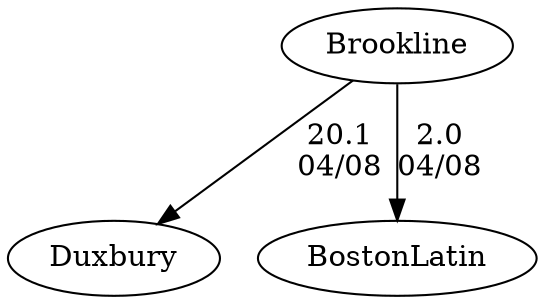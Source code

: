 digraph girls2eightsBrookline {Duxbury [URL="girls2eightsBrooklineDuxbury.html"];BostonLatin [URL="girls2eightsBrooklineBostonLatin.html"];Brookline [URL="girls2eightsBrooklineBrookline.html"];Brookline -> Duxbury[label="20.1
04/08", weight="80", tooltip="NEIRA Boys & Girls Eights,Brookline vs. Duxbury			
Distance: 1250 Conditions: Slight cross tailwind for all races. Comments: Girls 1v: Duxbury caught crab in the last 300m. Girls 2v: Duxbury 2v had to stop to make course correction to avoid bridge abutment. Boys 3v event started 1 length over start line.
None", URL="http://www.row2k.com/results/resultspage.cfm?UID=725E4C4CC432BCB9A050FF17EC53126E&cat=5", random="random"]; 
Brookline -> BostonLatin[label="2.0
04/08", weight="98", tooltip="NEIRA Girls Eights,Salvo Cup Girls: Boston Latin School vs. Brookline High School			
Distance: 1250 Conditions: Great day of racing! Races got a bit faster throughout the day with the tailwind building. 
To avoid confusion in seeding I put our 3v4+ race into the fourth boat results. We did not race 3V8+s today
None", URL="http://www.row2k.com/results/resultspage.cfm?UID=C052030303CD0F4B51A771933CAA5C79&cat=1", random="random"]}